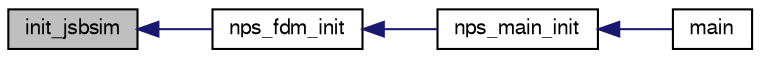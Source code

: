 digraph "init_jsbsim"
{
  edge [fontname="FreeSans",fontsize="10",labelfontname="FreeSans",labelfontsize="10"];
  node [fontname="FreeSans",fontsize="10",shape=record];
  rankdir="LR";
  Node1 [label="init_jsbsim",height=0.2,width=0.4,color="black", fillcolor="grey75", style="filled", fontcolor="black"];
  Node1 -> Node2 [dir="back",color="midnightblue",fontsize="10",style="solid",fontname="FreeSans"];
  Node2 [label="nps_fdm_init",height=0.2,width=0.4,color="black", fillcolor="white", style="filled",URL="$nps__fdm__jsbsim_8cpp.html#a17ec5b69b110d046f9db5b67d2b08779",tooltip="Initialize actuator dynamics, set unused fields in fdm. "];
  Node2 -> Node3 [dir="back",color="midnightblue",fontsize="10",style="solid",fontname="FreeSans"];
  Node3 [label="nps_main_init",height=0.2,width=0.4,color="black", fillcolor="white", style="filled",URL="$nps__main__common_8c.html#a92aad3720fb482042b695d66e633699a"];
  Node3 -> Node4 [dir="back",color="midnightblue",fontsize="10",style="solid",fontname="FreeSans"];
  Node4 [label="main",height=0.2,width=0.4,color="black", fillcolor="white", style="filled",URL="$nps__main__hitl_8c.html#a3c04138a5bfe5d72780bb7e82a18e627"];
}
